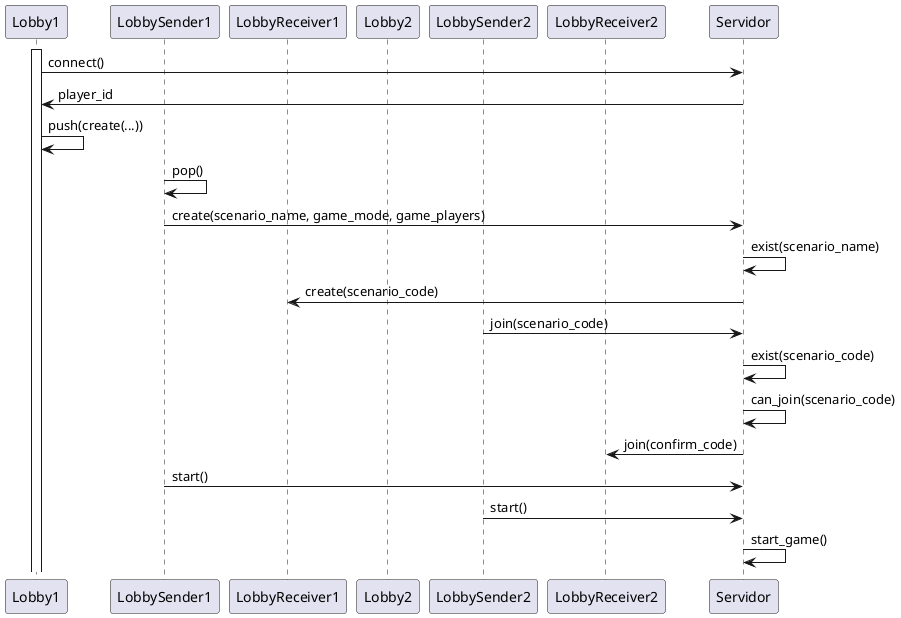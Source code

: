 @startuml

participant Lobby1
participant LobbySender1
participant LobbyReceiver1

participant Lobby2
participant LobbySender2
participant LobbyReceiver2

participant Servidor

activate Lobby1
Lobby1 -> Servidor: connect()

Servidor -> Lobby1: player_id

Lobby1 -> Lobby1: push(create(...))

LobbySender1 -> LobbySender1: pop()

LobbySender1 -> Servidor: create(scenario_name, game_mode, game_players)

Servidor -> Servidor: exist(scenario_name)

Servidor -> LobbyReceiver1: create(scenario_code)

LobbySender2 -> Servidor: join(scenario_code)

Servidor -> Servidor: exist(scenario_code)

Servidor -> Servidor: can_join(scenario_code)

Servidor -> LobbyReceiver2: join(confirm_code)

LobbySender1 -> Servidor: start()

LobbySender2 -> Servidor: start()

Servidor -> Servidor: start_game()

@enduml
